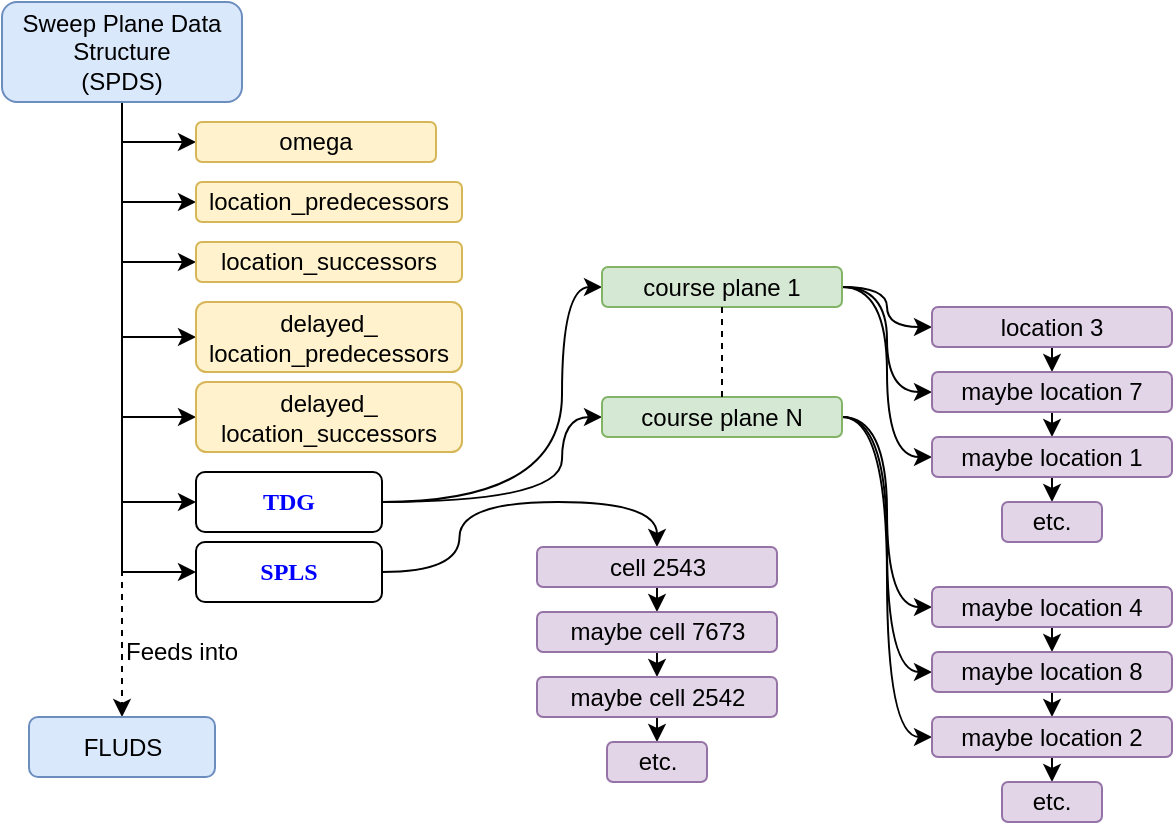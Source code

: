 <mxfile version="11.3.0" type="device" pages="1"><diagram id="5LsHY0U2Ys-8Ju9QEqvL" name="Page-1"><mxGraphModel dx="746" dy="670" grid="1" gridSize="10" guides="1" tooltips="1" connect="1" arrows="1" fold="1" page="1" pageScale="1" pageWidth="850" pageHeight="1100" math="0" shadow="0"><root><mxCell id="0"/><mxCell id="1" parent="0"/><mxCell id="PlgH-OfCZOL_VY0lJKEF-4" style="edgeStyle=orthogonalEdgeStyle;rounded=0;orthogonalLoop=1;jettySize=auto;html=1;exitX=0.5;exitY=1;exitDx=0;exitDy=0;entryX=0;entryY=0.5;entryDx=0;entryDy=0;" parent="1" source="Vw-ARXoohIVElDJIgBoD-1" target="PlgH-OfCZOL_VY0lJKEF-1" edge="1"><mxGeometry relative="1" as="geometry"/></mxCell><mxCell id="PlgH-OfCZOL_VY0lJKEF-5" style="edgeStyle=orthogonalEdgeStyle;rounded=0;orthogonalLoop=1;jettySize=auto;html=1;exitX=0.5;exitY=1;exitDx=0;exitDy=0;entryX=0;entryY=0.5;entryDx=0;entryDy=0;" parent="1" source="Vw-ARXoohIVElDJIgBoD-1" target="PlgH-OfCZOL_VY0lJKEF-2" edge="1"><mxGeometry relative="1" as="geometry"><Array as="points"><mxPoint x="200" y="120"/></Array></mxGeometry></mxCell><mxCell id="PlgH-OfCZOL_VY0lJKEF-6" style="edgeStyle=orthogonalEdgeStyle;rounded=0;orthogonalLoop=1;jettySize=auto;html=1;exitX=0.5;exitY=1;exitDx=0;exitDy=0;entryX=0;entryY=0.5;entryDx=0;entryDy=0;" parent="1" source="Vw-ARXoohIVElDJIgBoD-1" target="PlgH-OfCZOL_VY0lJKEF-3" edge="1"><mxGeometry relative="1" as="geometry"/></mxCell><mxCell id="PlgH-OfCZOL_VY0lJKEF-8" style="edgeStyle=orthogonalEdgeStyle;rounded=0;orthogonalLoop=1;jettySize=auto;html=1;exitX=0.5;exitY=1;exitDx=0;exitDy=0;entryX=0;entryY=0.5;entryDx=0;entryDy=0;" parent="1" source="Vw-ARXoohIVElDJIgBoD-1" target="PlgH-OfCZOL_VY0lJKEF-7" edge="1"><mxGeometry relative="1" as="geometry"/></mxCell><mxCell id="PlgH-OfCZOL_VY0lJKEF-10" style="edgeStyle=orthogonalEdgeStyle;rounded=0;orthogonalLoop=1;jettySize=auto;html=1;exitX=0.5;exitY=1;exitDx=0;exitDy=0;entryX=0;entryY=0.5;entryDx=0;entryDy=0;" parent="1" source="Vw-ARXoohIVElDJIgBoD-1" target="PlgH-OfCZOL_VY0lJKEF-9" edge="1"><mxGeometry relative="1" as="geometry"/></mxCell><mxCell id="HLoj5IhQ7SgX3Lhcfoau-17" style="edgeStyle=orthogonalEdgeStyle;rounded=0;orthogonalLoop=1;jettySize=auto;html=1;exitX=0.5;exitY=1;exitDx=0;exitDy=0;entryX=0;entryY=0.5;entryDx=0;entryDy=0;endArrow=classic;endFill=1;" edge="1" parent="1" source="Vw-ARXoohIVElDJIgBoD-1" target="HLoj5IhQ7SgX3Lhcfoau-15"><mxGeometry relative="1" as="geometry"/></mxCell><mxCell id="HLoj5IhQ7SgX3Lhcfoau-18" style="edgeStyle=orthogonalEdgeStyle;rounded=0;orthogonalLoop=1;jettySize=auto;html=1;exitX=0.5;exitY=1;exitDx=0;exitDy=0;entryX=0;entryY=0.5;entryDx=0;entryDy=0;endArrow=classic;endFill=1;" edge="1" parent="1" source="Vw-ARXoohIVElDJIgBoD-1" target="HLoj5IhQ7SgX3Lhcfoau-16"><mxGeometry relative="1" as="geometry"/></mxCell><mxCell id="HLoj5IhQ7SgX3Lhcfoau-19" style="edgeStyle=orthogonalEdgeStyle;rounded=0;orthogonalLoop=1;jettySize=auto;html=1;exitX=0.5;exitY=1;exitDx=0;exitDy=0;entryX=0.5;entryY=0;entryDx=0;entryDy=0;endArrow=classic;endFill=1;dashed=1;" edge="1" parent="1" source="Vw-ARXoohIVElDJIgBoD-1" target="PlgH-OfCZOL_VY0lJKEF-33"><mxGeometry relative="1" as="geometry"/></mxCell><mxCell id="Vw-ARXoohIVElDJIgBoD-1" value="Sweep Plane Data Structure&lt;br&gt;(SPDS)&lt;br&gt;" style="rounded=1;whiteSpace=wrap;html=1;fillColor=#dae8fc;strokeColor=#6c8ebf;" parent="1" vertex="1"><mxGeometry x="140" y="20" width="120" height="50" as="geometry"/></mxCell><mxCell id="PlgH-OfCZOL_VY0lJKEF-1" value="omega&lt;br&gt;" style="rounded=1;whiteSpace=wrap;html=1;fillColor=#fff2cc;strokeColor=#d6b656;" parent="1" vertex="1"><mxGeometry x="237" y="80" width="120" height="20" as="geometry"/></mxCell><mxCell id="PlgH-OfCZOL_VY0lJKEF-2" value="location_predecessors&lt;br&gt;" style="rounded=1;whiteSpace=wrap;html=1;fillColor=#fff2cc;strokeColor=#d6b656;" parent="1" vertex="1"><mxGeometry x="237" y="110" width="133" height="20" as="geometry"/></mxCell><mxCell id="PlgH-OfCZOL_VY0lJKEF-3" value="location_successors&lt;br&gt;" style="rounded=1;whiteSpace=wrap;html=1;fillColor=#fff2cc;strokeColor=#d6b656;" parent="1" vertex="1"><mxGeometry x="237" y="140" width="133" height="20" as="geometry"/></mxCell><mxCell id="PlgH-OfCZOL_VY0lJKEF-16" style="edgeStyle=orthogonalEdgeStyle;rounded=0;orthogonalLoop=1;jettySize=auto;html=1;exitX=1;exitY=0.5;exitDx=0;exitDy=0;entryX=0;entryY=0.5;entryDx=0;entryDy=0;strokeColor=#000000;curved=1;" parent="1" source="PlgH-OfCZOL_VY0lJKEF-7" target="PlgH-OfCZOL_VY0lJKEF-11" edge="1"><mxGeometry relative="1" as="geometry"><Array as="points"><mxPoint x="420" y="270"/><mxPoint x="420" y="163"/></Array></mxGeometry></mxCell><mxCell id="HLoj5IhQ7SgX3Lhcfoau-14" style="edgeStyle=orthogonalEdgeStyle;curved=1;rounded=0;orthogonalLoop=1;jettySize=auto;html=1;exitX=1;exitY=0.5;exitDx=0;exitDy=0;entryX=0;entryY=0.5;entryDx=0;entryDy=0;endArrow=classic;endFill=1;" edge="1" parent="1" source="PlgH-OfCZOL_VY0lJKEF-7" target="PlgH-OfCZOL_VY0lJKEF-12"><mxGeometry relative="1" as="geometry"><Array as="points"><mxPoint x="420" y="270"/><mxPoint x="420" y="228"/></Array></mxGeometry></mxCell><mxCell id="PlgH-OfCZOL_VY0lJKEF-7" value="&lt;b&gt;&lt;font face=&quot;Lucida Console&quot; color=&quot;#0000ff&quot;&gt;TDG&lt;/font&gt;&lt;/b&gt;" style="rounded=1;whiteSpace=wrap;html=1;" parent="1" vertex="1"><mxGeometry x="237" y="255" width="93" height="30" as="geometry"/></mxCell><mxCell id="PlgH-OfCZOL_VY0lJKEF-32" style="edgeStyle=orthogonalEdgeStyle;rounded=0;orthogonalLoop=1;jettySize=auto;html=1;exitX=1;exitY=0.5;exitDx=0;exitDy=0;entryX=0.5;entryY=0;entryDx=0;entryDy=0;strokeColor=#000000;curved=1;" parent="1" source="PlgH-OfCZOL_VY0lJKEF-9" target="PlgH-OfCZOL_VY0lJKEF-26" edge="1"><mxGeometry relative="1" as="geometry"/></mxCell><mxCell id="PlgH-OfCZOL_VY0lJKEF-9" value="&lt;b&gt;&lt;font face=&quot;Lucida Console&quot; color=&quot;#0000ff&quot;&gt;SPLS&lt;/font&gt;&lt;/b&gt;&lt;br&gt;" style="rounded=1;whiteSpace=wrap;html=1;" parent="1" vertex="1"><mxGeometry x="237" y="290" width="93" height="30" as="geometry"/></mxCell><mxCell id="HLoj5IhQ7SgX3Lhcfoau-1" style="edgeStyle=orthogonalEdgeStyle;rounded=0;orthogonalLoop=1;jettySize=auto;html=1;exitX=1;exitY=0.5;exitDx=0;exitDy=0;entryX=0;entryY=0.5;entryDx=0;entryDy=0;endArrow=classic;endFill=1;curved=1;" edge="1" parent="1" source="PlgH-OfCZOL_VY0lJKEF-11" target="PlgH-OfCZOL_VY0lJKEF-17"><mxGeometry relative="1" as="geometry"/></mxCell><mxCell id="HLoj5IhQ7SgX3Lhcfoau-2" style="edgeStyle=orthogonalEdgeStyle;rounded=0;orthogonalLoop=1;jettySize=auto;html=1;exitX=1;exitY=0.5;exitDx=0;exitDy=0;entryX=0;entryY=0.5;entryDx=0;entryDy=0;endArrow=classic;endFill=1;curved=1;" edge="1" parent="1" source="PlgH-OfCZOL_VY0lJKEF-11" target="PlgH-OfCZOL_VY0lJKEF-18"><mxGeometry relative="1" as="geometry"/></mxCell><mxCell id="HLoj5IhQ7SgX3Lhcfoau-3" style="edgeStyle=orthogonalEdgeStyle;rounded=0;orthogonalLoop=1;jettySize=auto;html=1;exitX=1;exitY=0.5;exitDx=0;exitDy=0;entryX=0;entryY=0.5;entryDx=0;entryDy=0;endArrow=classic;endFill=1;curved=1;" edge="1" parent="1" source="PlgH-OfCZOL_VY0lJKEF-11" target="PlgH-OfCZOL_VY0lJKEF-19"><mxGeometry relative="1" as="geometry"/></mxCell><mxCell id="PlgH-OfCZOL_VY0lJKEF-11" value="course plane 1&lt;br&gt;" style="rounded=1;whiteSpace=wrap;html=1;fillColor=#d5e8d4;strokeColor=#82b366;" parent="1" vertex="1"><mxGeometry x="440" y="152.5" width="120" height="20" as="geometry"/></mxCell><mxCell id="HLoj5IhQ7SgX3Lhcfoau-11" style="edgeStyle=orthogonalEdgeStyle;rounded=0;orthogonalLoop=1;jettySize=auto;html=1;exitX=1;exitY=0.5;exitDx=0;exitDy=0;entryX=0;entryY=0.5;entryDx=0;entryDy=0;endArrow=classic;endFill=1;curved=1;" edge="1" parent="1" source="PlgH-OfCZOL_VY0lJKEF-12" target="HLoj5IhQ7SgX3Lhcfoau-5"><mxGeometry relative="1" as="geometry"/></mxCell><mxCell id="HLoj5IhQ7SgX3Lhcfoau-12" style="edgeStyle=orthogonalEdgeStyle;curved=1;rounded=0;orthogonalLoop=1;jettySize=auto;html=1;exitX=1;exitY=0.5;exitDx=0;exitDy=0;entryX=0;entryY=0.5;entryDx=0;entryDy=0;endArrow=classic;endFill=1;" edge="1" parent="1" source="PlgH-OfCZOL_VY0lJKEF-12" target="HLoj5IhQ7SgX3Lhcfoau-7"><mxGeometry relative="1" as="geometry"/></mxCell><mxCell id="HLoj5IhQ7SgX3Lhcfoau-13" style="edgeStyle=orthogonalEdgeStyle;curved=1;rounded=0;orthogonalLoop=1;jettySize=auto;html=1;exitX=1;exitY=0.5;exitDx=0;exitDy=0;entryX=0;entryY=0.5;entryDx=0;entryDy=0;endArrow=classic;endFill=1;" edge="1" parent="1" source="PlgH-OfCZOL_VY0lJKEF-12" target="HLoj5IhQ7SgX3Lhcfoau-9"><mxGeometry relative="1" as="geometry"/></mxCell><mxCell id="PlgH-OfCZOL_VY0lJKEF-12" value="course plane N&lt;br&gt;" style="rounded=1;whiteSpace=wrap;html=1;fillColor=#d5e8d4;strokeColor=#82b366;" parent="1" vertex="1"><mxGeometry x="440" y="217.5" width="120" height="20" as="geometry"/></mxCell><mxCell id="PlgH-OfCZOL_VY0lJKEF-14" value="" style="endArrow=none;dashed=1;html=1;strokeColor=#000000;entryX=0.5;entryY=1;entryDx=0;entryDy=0;exitX=0.5;exitY=0;exitDx=0;exitDy=0;" parent="1" source="PlgH-OfCZOL_VY0lJKEF-12" target="PlgH-OfCZOL_VY0lJKEF-11" edge="1"><mxGeometry width="50" height="50" relative="1" as="geometry"><mxPoint x="215" y="327.5" as="sourcePoint"/><mxPoint x="265" y="277.5" as="targetPoint"/></mxGeometry></mxCell><mxCell id="PlgH-OfCZOL_VY0lJKEF-21" style="edgeStyle=orthogonalEdgeStyle;rounded=0;orthogonalLoop=1;jettySize=auto;html=1;exitX=0.5;exitY=1;exitDx=0;exitDy=0;entryX=0.5;entryY=0;entryDx=0;entryDy=0;strokeColor=#000000;" parent="1" source="PlgH-OfCZOL_VY0lJKEF-17" target="PlgH-OfCZOL_VY0lJKEF-18" edge="1"><mxGeometry relative="1" as="geometry"/></mxCell><mxCell id="PlgH-OfCZOL_VY0lJKEF-17" value="location 3&lt;br&gt;" style="rounded=1;whiteSpace=wrap;html=1;fillColor=#e1d5e7;strokeColor=#9673a6;" parent="1" vertex="1"><mxGeometry x="605" y="172.5" width="120" height="20" as="geometry"/></mxCell><mxCell id="PlgH-OfCZOL_VY0lJKEF-22" style="edgeStyle=orthogonalEdgeStyle;rounded=0;orthogonalLoop=1;jettySize=auto;html=1;exitX=0.5;exitY=1;exitDx=0;exitDy=0;entryX=0.5;entryY=0;entryDx=0;entryDy=0;strokeColor=#000000;" parent="1" source="PlgH-OfCZOL_VY0lJKEF-18" target="PlgH-OfCZOL_VY0lJKEF-19" edge="1"><mxGeometry relative="1" as="geometry"/></mxCell><mxCell id="PlgH-OfCZOL_VY0lJKEF-18" value="maybe location 7&lt;br&gt;" style="rounded=1;whiteSpace=wrap;html=1;fillColor=#e1d5e7;strokeColor=#9673a6;" parent="1" vertex="1"><mxGeometry x="605" y="205" width="120" height="20" as="geometry"/></mxCell><mxCell id="PlgH-OfCZOL_VY0lJKEF-24" style="edgeStyle=orthogonalEdgeStyle;rounded=0;orthogonalLoop=1;jettySize=auto;html=1;exitX=0.5;exitY=1;exitDx=0;exitDy=0;entryX=0.5;entryY=0;entryDx=0;entryDy=0;strokeColor=#000000;" parent="1" source="PlgH-OfCZOL_VY0lJKEF-19" target="PlgH-OfCZOL_VY0lJKEF-23" edge="1"><mxGeometry relative="1" as="geometry"/></mxCell><mxCell id="PlgH-OfCZOL_VY0lJKEF-19" value="maybe location 1&lt;br&gt;" style="rounded=1;whiteSpace=wrap;html=1;fillColor=#e1d5e7;strokeColor=#9673a6;" parent="1" vertex="1"><mxGeometry x="605" y="237.5" width="120" height="20" as="geometry"/></mxCell><mxCell id="PlgH-OfCZOL_VY0lJKEF-23" value="etc.&lt;br&gt;" style="rounded=1;whiteSpace=wrap;html=1;fillColor=#e1d5e7;strokeColor=#9673a6;" parent="1" vertex="1"><mxGeometry x="640" y="270" width="50" height="20" as="geometry"/></mxCell><mxCell id="PlgH-OfCZOL_VY0lJKEF-25" style="edgeStyle=orthogonalEdgeStyle;rounded=0;orthogonalLoop=1;jettySize=auto;html=1;exitX=0.5;exitY=1;exitDx=0;exitDy=0;entryX=0.5;entryY=0;entryDx=0;entryDy=0;strokeColor=#000000;" parent="1" source="PlgH-OfCZOL_VY0lJKEF-26" target="PlgH-OfCZOL_VY0lJKEF-28" edge="1"><mxGeometry relative="1" as="geometry"/></mxCell><mxCell id="PlgH-OfCZOL_VY0lJKEF-26" value="cell 2543&lt;br&gt;" style="rounded=1;whiteSpace=wrap;html=1;fillColor=#e1d5e7;strokeColor=#9673a6;" parent="1" vertex="1"><mxGeometry x="407.5" y="292.5" width="120" height="20" as="geometry"/></mxCell><mxCell id="PlgH-OfCZOL_VY0lJKEF-27" style="edgeStyle=orthogonalEdgeStyle;rounded=0;orthogonalLoop=1;jettySize=auto;html=1;exitX=0.5;exitY=1;exitDx=0;exitDy=0;entryX=0.5;entryY=0;entryDx=0;entryDy=0;strokeColor=#000000;" parent="1" source="PlgH-OfCZOL_VY0lJKEF-28" target="PlgH-OfCZOL_VY0lJKEF-30" edge="1"><mxGeometry relative="1" as="geometry"/></mxCell><mxCell id="PlgH-OfCZOL_VY0lJKEF-28" value="maybe cell 7673&lt;br&gt;" style="rounded=1;whiteSpace=wrap;html=1;fillColor=#e1d5e7;strokeColor=#9673a6;" parent="1" vertex="1"><mxGeometry x="407.5" y="325" width="120" height="20" as="geometry"/></mxCell><mxCell id="PlgH-OfCZOL_VY0lJKEF-29" style="edgeStyle=orthogonalEdgeStyle;rounded=0;orthogonalLoop=1;jettySize=auto;html=1;exitX=0.5;exitY=1;exitDx=0;exitDy=0;entryX=0.5;entryY=0;entryDx=0;entryDy=0;strokeColor=#000000;" parent="1" source="PlgH-OfCZOL_VY0lJKEF-30" target="PlgH-OfCZOL_VY0lJKEF-31" edge="1"><mxGeometry relative="1" as="geometry"/></mxCell><mxCell id="PlgH-OfCZOL_VY0lJKEF-30" value="maybe cell 2542&lt;br&gt;" style="rounded=1;whiteSpace=wrap;html=1;fillColor=#e1d5e7;strokeColor=#9673a6;" parent="1" vertex="1"><mxGeometry x="407.5" y="357.5" width="120" height="20" as="geometry"/></mxCell><mxCell id="PlgH-OfCZOL_VY0lJKEF-31" value="etc.&lt;br&gt;" style="rounded=1;whiteSpace=wrap;html=1;fillColor=#e1d5e7;strokeColor=#9673a6;" parent="1" vertex="1"><mxGeometry x="442.5" y="390" width="50" height="20" as="geometry"/></mxCell><mxCell id="PlgH-OfCZOL_VY0lJKEF-33" value="&lt;span&gt;&lt;font&gt;FLUDS&lt;/font&gt;&lt;/span&gt;&lt;br&gt;" style="rounded=1;whiteSpace=wrap;html=1;fillColor=#dae8fc;strokeColor=#6c8ebf;fontColor=#000000;fontStyle=0;fontFamily=Helvetica;" parent="1" vertex="1"><mxGeometry x="153.5" y="377.5" width="93" height="30" as="geometry"/></mxCell><mxCell id="HLoj5IhQ7SgX3Lhcfoau-4" style="edgeStyle=orthogonalEdgeStyle;rounded=0;orthogonalLoop=1;jettySize=auto;html=1;exitX=0.5;exitY=1;exitDx=0;exitDy=0;entryX=0.5;entryY=0;entryDx=0;entryDy=0;strokeColor=#000000;" edge="1" parent="1" source="HLoj5IhQ7SgX3Lhcfoau-5" target="HLoj5IhQ7SgX3Lhcfoau-7"><mxGeometry relative="1" as="geometry"/></mxCell><mxCell id="HLoj5IhQ7SgX3Lhcfoau-5" value="maybe location 4" style="rounded=1;whiteSpace=wrap;html=1;fillColor=#e1d5e7;strokeColor=#9673a6;" vertex="1" parent="1"><mxGeometry x="605" y="312.5" width="120" height="20" as="geometry"/></mxCell><mxCell id="HLoj5IhQ7SgX3Lhcfoau-6" style="edgeStyle=orthogonalEdgeStyle;rounded=0;orthogonalLoop=1;jettySize=auto;html=1;exitX=0.5;exitY=1;exitDx=0;exitDy=0;entryX=0.5;entryY=0;entryDx=0;entryDy=0;strokeColor=#000000;" edge="1" parent="1" source="HLoj5IhQ7SgX3Lhcfoau-7" target="HLoj5IhQ7SgX3Lhcfoau-9"><mxGeometry relative="1" as="geometry"/></mxCell><mxCell id="HLoj5IhQ7SgX3Lhcfoau-7" value="maybe location 8" style="rounded=1;whiteSpace=wrap;html=1;fillColor=#e1d5e7;strokeColor=#9673a6;" vertex="1" parent="1"><mxGeometry x="605" y="345" width="120" height="20" as="geometry"/></mxCell><mxCell id="HLoj5IhQ7SgX3Lhcfoau-8" style="edgeStyle=orthogonalEdgeStyle;rounded=0;orthogonalLoop=1;jettySize=auto;html=1;exitX=0.5;exitY=1;exitDx=0;exitDy=0;entryX=0.5;entryY=0;entryDx=0;entryDy=0;strokeColor=#000000;" edge="1" parent="1" source="HLoj5IhQ7SgX3Lhcfoau-9" target="HLoj5IhQ7SgX3Lhcfoau-10"><mxGeometry relative="1" as="geometry"/></mxCell><mxCell id="HLoj5IhQ7SgX3Lhcfoau-9" value="maybe location 2" style="rounded=1;whiteSpace=wrap;html=1;fillColor=#e1d5e7;strokeColor=#9673a6;" vertex="1" parent="1"><mxGeometry x="605" y="377.5" width="120" height="20" as="geometry"/></mxCell><mxCell id="HLoj5IhQ7SgX3Lhcfoau-10" value="etc.&lt;br&gt;" style="rounded=1;whiteSpace=wrap;html=1;fillColor=#e1d5e7;strokeColor=#9673a6;" vertex="1" parent="1"><mxGeometry x="640" y="410" width="50" height="20" as="geometry"/></mxCell><mxCell id="HLoj5IhQ7SgX3Lhcfoau-15" value="delayed_&lt;br&gt;location_predecessors" style="rounded=1;whiteSpace=wrap;html=1;fillColor=#fff2cc;strokeColor=#d6b656;" vertex="1" parent="1"><mxGeometry x="237" y="170" width="133" height="35" as="geometry"/></mxCell><mxCell id="HLoj5IhQ7SgX3Lhcfoau-16" value="delayed_&lt;br&gt;location_successors" style="rounded=1;whiteSpace=wrap;html=1;fillColor=#fff2cc;strokeColor=#d6b656;" vertex="1" parent="1"><mxGeometry x="237" y="210" width="133" height="35" as="geometry"/></mxCell><mxCell id="HLoj5IhQ7SgX3Lhcfoau-20" value="Feeds into" style="text;html=1;resizable=0;points=[];autosize=1;align=left;verticalAlign=top;spacingTop=-4;" vertex="1" parent="1"><mxGeometry x="200" y="335" width="70" height="20" as="geometry"/></mxCell></root></mxGraphModel></diagram></mxfile>